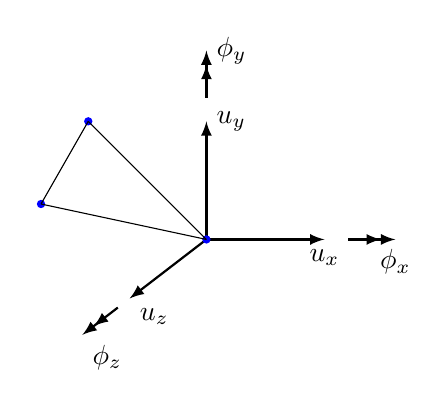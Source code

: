     \pgfarrowsdeclarecombine{twotriang}{twotriang}%
{latex}{latex}{latex}{latex}

\begin{tikzpicture}[scale=1.5]
    % Draw axes
    \draw [latex-latex,thick] (0,1) node (vaxis) [right] {$u_y$}
        |- (1,0) node (uaxis) [below] {$u_x$};
    \draw[-latex,thick] (0,0) -- (-0.65,-.5) node [below right] {$u_z$};

    \draw [-twotriang, thick] (1.2,0) -- (1.6,0) node [below] {$\phi_x$};
    \draw [-twotriang, thick] (0,1.2) -- (0,1.6) node [right] {$\phi_y$};
    \draw [-twotriang, thick] (-0.75,-.576923077) -- (-1.05,-.807692308) node [below right] {$\phi_z$};

    
    
  \coordinate (a) at (0,0);
  \coordinate (b) at (-1.4,0.3);
  \coordinate (c) at (-1,1);

    \draw[blue,fill=blue] (a) circle (.2ex);
    \draw[blue,fill=blue] (b) circle (.2ex);
    \draw[blue,fill=blue] (c) circle (.2ex);

    \draw (a) -- (b);
    \draw (b) -- (c);
    \draw (c) -- (a);
\end{tikzpicture}